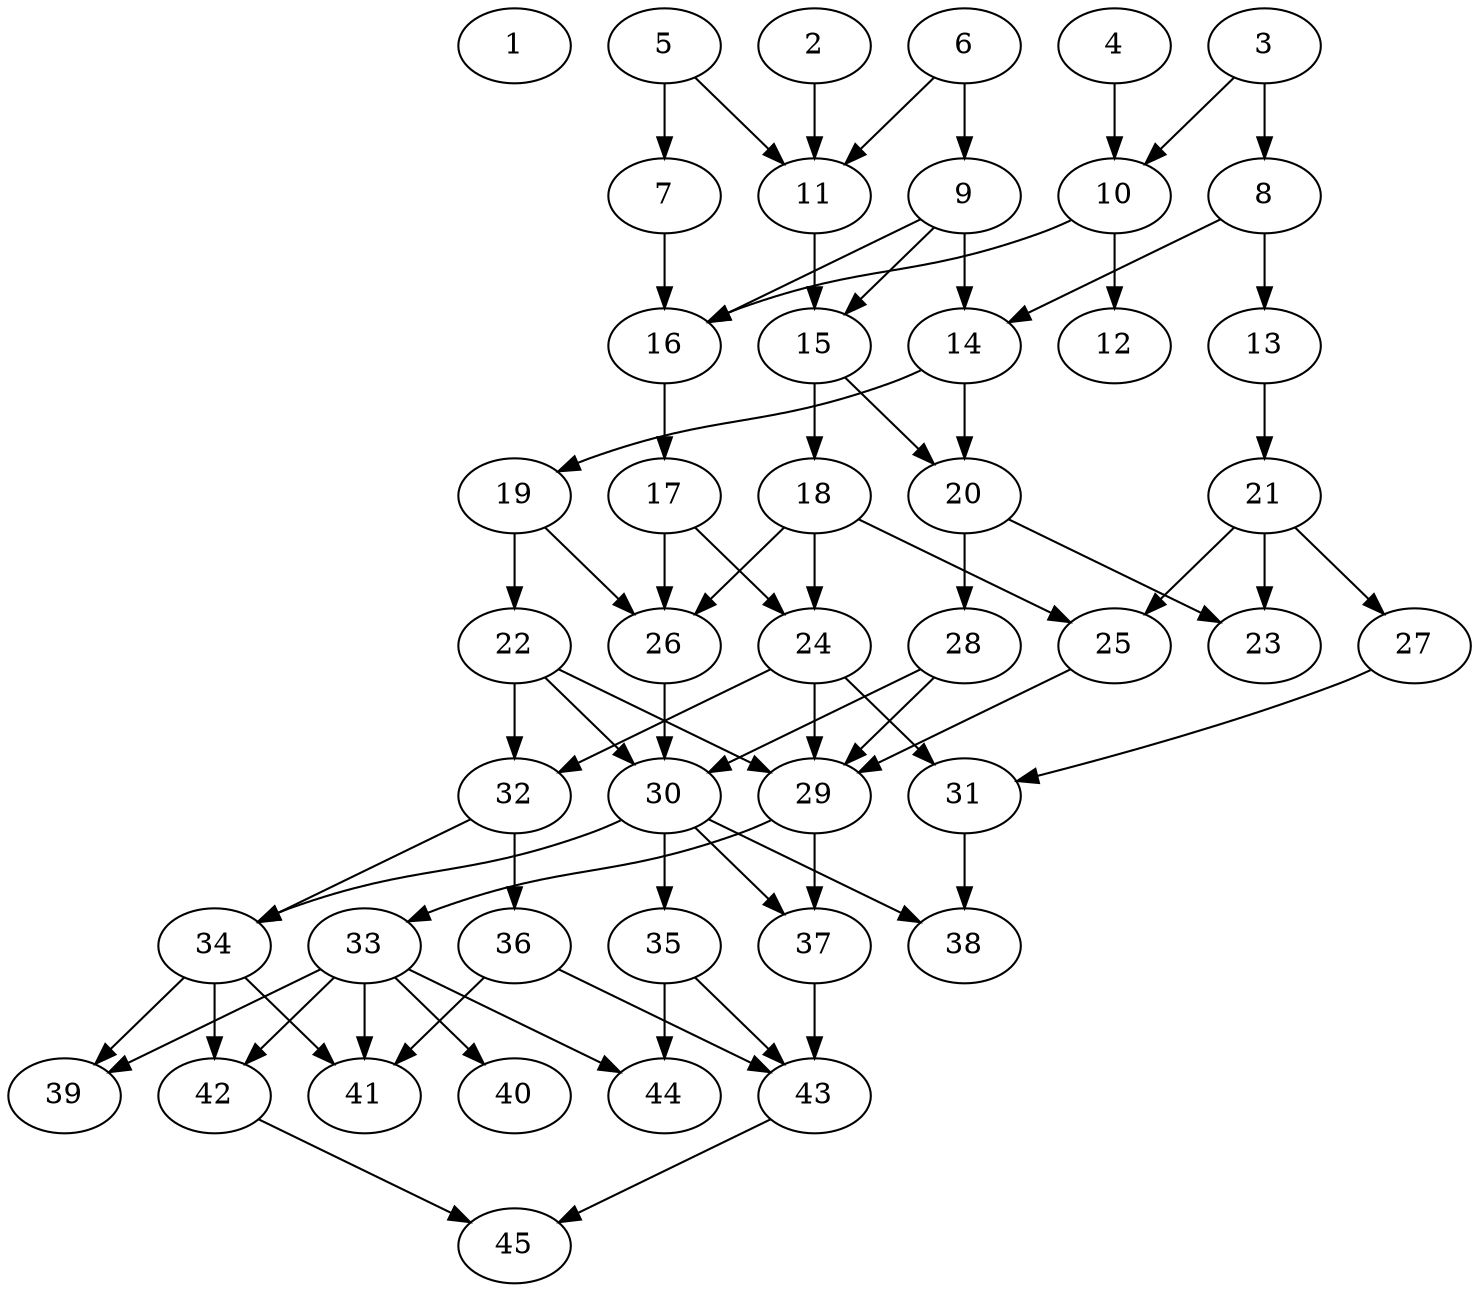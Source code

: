 // DAG automatically generated by daggen at Thu Oct  3 14:07:24 2019
// ./daggen --dot -n 45 --ccr 0.5 --fat 0.5 --regular 0.7 --density 0.5 --mindata 5242880 --maxdata 52428800 
digraph G {
  1 [size="81821696", alpha="0.17", expect_size="40910848"] 
  2 [size="30048256", alpha="0.07", expect_size="15024128"] 
  2 -> 11 [size ="15024128"]
  3 [size="25415680", alpha="0.03", expect_size="12707840"] 
  3 -> 8 [size ="12707840"]
  3 -> 10 [size ="12707840"]
  4 [size="69165056", alpha="0.08", expect_size="34582528"] 
  4 -> 10 [size ="34582528"]
  5 [size="81068032", alpha="0.03", expect_size="40534016"] 
  5 -> 7 [size ="40534016"]
  5 -> 11 [size ="40534016"]
  6 [size="71520256", alpha="0.18", expect_size="35760128"] 
  6 -> 9 [size ="35760128"]
  6 -> 11 [size ="35760128"]
  7 [size="71548928", alpha="0.14", expect_size="35774464"] 
  7 -> 16 [size ="35774464"]
  8 [size="65486848", alpha="0.01", expect_size="32743424"] 
  8 -> 13 [size ="32743424"]
  8 -> 14 [size ="32743424"]
  9 [size="97431552", alpha="0.19", expect_size="48715776"] 
  9 -> 14 [size ="48715776"]
  9 -> 15 [size ="48715776"]
  9 -> 16 [size ="48715776"]
  10 [size="23207936", alpha="0.09", expect_size="11603968"] 
  10 -> 12 [size ="11603968"]
  10 -> 16 [size ="11603968"]
  11 [size="14518272", alpha="0.12", expect_size="7259136"] 
  11 -> 15 [size ="7259136"]
  12 [size="93419520", alpha="0.07", expect_size="46709760"] 
  13 [size="32249856", alpha="0.05", expect_size="16124928"] 
  13 -> 21 [size ="16124928"]
  14 [size="45348864", alpha="0.00", expect_size="22674432"] 
  14 -> 19 [size ="22674432"]
  14 -> 20 [size ="22674432"]
  15 [size="80738304", alpha="0.08", expect_size="40369152"] 
  15 -> 18 [size ="40369152"]
  15 -> 20 [size ="40369152"]
  16 [size="96923648", alpha="0.16", expect_size="48461824"] 
  16 -> 17 [size ="48461824"]
  17 [size="87160832", alpha="0.03", expect_size="43580416"] 
  17 -> 24 [size ="43580416"]
  17 -> 26 [size ="43580416"]
  18 [size="57284608", alpha="0.03", expect_size="28642304"] 
  18 -> 24 [size ="28642304"]
  18 -> 25 [size ="28642304"]
  18 -> 26 [size ="28642304"]
  19 [size="59865088", alpha="0.11", expect_size="29932544"] 
  19 -> 22 [size ="29932544"]
  19 -> 26 [size ="29932544"]
  20 [size="53037056", alpha="0.12", expect_size="26518528"] 
  20 -> 23 [size ="26518528"]
  20 -> 28 [size ="26518528"]
  21 [size="93681664", alpha="0.08", expect_size="46840832"] 
  21 -> 23 [size ="46840832"]
  21 -> 25 [size ="46840832"]
  21 -> 27 [size ="46840832"]
  22 [size="57888768", alpha="0.09", expect_size="28944384"] 
  22 -> 29 [size ="28944384"]
  22 -> 30 [size ="28944384"]
  22 -> 32 [size ="28944384"]
  23 [size="91488256", alpha="0.12", expect_size="45744128"] 
  24 [size="19232768", alpha="0.08", expect_size="9616384"] 
  24 -> 29 [size ="9616384"]
  24 -> 31 [size ="9616384"]
  24 -> 32 [size ="9616384"]
  25 [size="20350976", alpha="0.19", expect_size="10175488"] 
  25 -> 29 [size ="10175488"]
  26 [size="56164352", alpha="0.03", expect_size="28082176"] 
  26 -> 30 [size ="28082176"]
  27 [size="35682304", alpha="0.00", expect_size="17841152"] 
  27 -> 31 [size ="17841152"]
  28 [size="51904512", alpha="0.09", expect_size="25952256"] 
  28 -> 29 [size ="25952256"]
  28 -> 30 [size ="25952256"]
  29 [size="68073472", alpha="0.16", expect_size="34036736"] 
  29 -> 33 [size ="34036736"]
  29 -> 37 [size ="34036736"]
  30 [size="23599104", alpha="0.05", expect_size="11799552"] 
  30 -> 34 [size ="11799552"]
  30 -> 35 [size ="11799552"]
  30 -> 37 [size ="11799552"]
  30 -> 38 [size ="11799552"]
  31 [size="79155200", alpha="0.16", expect_size="39577600"] 
  31 -> 38 [size ="39577600"]
  32 [size="22964224", alpha="0.04", expect_size="11482112"] 
  32 -> 34 [size ="11482112"]
  32 -> 36 [size ="11482112"]
  33 [size="63334400", alpha="0.17", expect_size="31667200"] 
  33 -> 39 [size ="31667200"]
  33 -> 40 [size ="31667200"]
  33 -> 41 [size ="31667200"]
  33 -> 42 [size ="31667200"]
  33 -> 44 [size ="31667200"]
  34 [size="26454016", alpha="0.17", expect_size="13227008"] 
  34 -> 39 [size ="13227008"]
  34 -> 41 [size ="13227008"]
  34 -> 42 [size ="13227008"]
  35 [size="65374208", alpha="0.12", expect_size="32687104"] 
  35 -> 43 [size ="32687104"]
  35 -> 44 [size ="32687104"]
  36 [size="61935616", alpha="0.05", expect_size="30967808"] 
  36 -> 41 [size ="30967808"]
  36 -> 43 [size ="30967808"]
  37 [size="77172736", alpha="0.15", expect_size="38586368"] 
  37 -> 43 [size ="38586368"]
  38 [size="77778944", alpha="0.14", expect_size="38889472"] 
  39 [size="24385536", alpha="0.04", expect_size="12192768"] 
  40 [size="98310144", alpha="0.03", expect_size="49155072"] 
  41 [size="29159424", alpha="0.20", expect_size="14579712"] 
  42 [size="104085504", alpha="0.06", expect_size="52042752"] 
  42 -> 45 [size ="52042752"]
  43 [size="28534784", alpha="0.10", expect_size="14267392"] 
  43 -> 45 [size ="14267392"]
  44 [size="13015040", alpha="0.16", expect_size="6507520"] 
  45 [size="92389376", alpha="0.04", expect_size="46194688"] 
}

